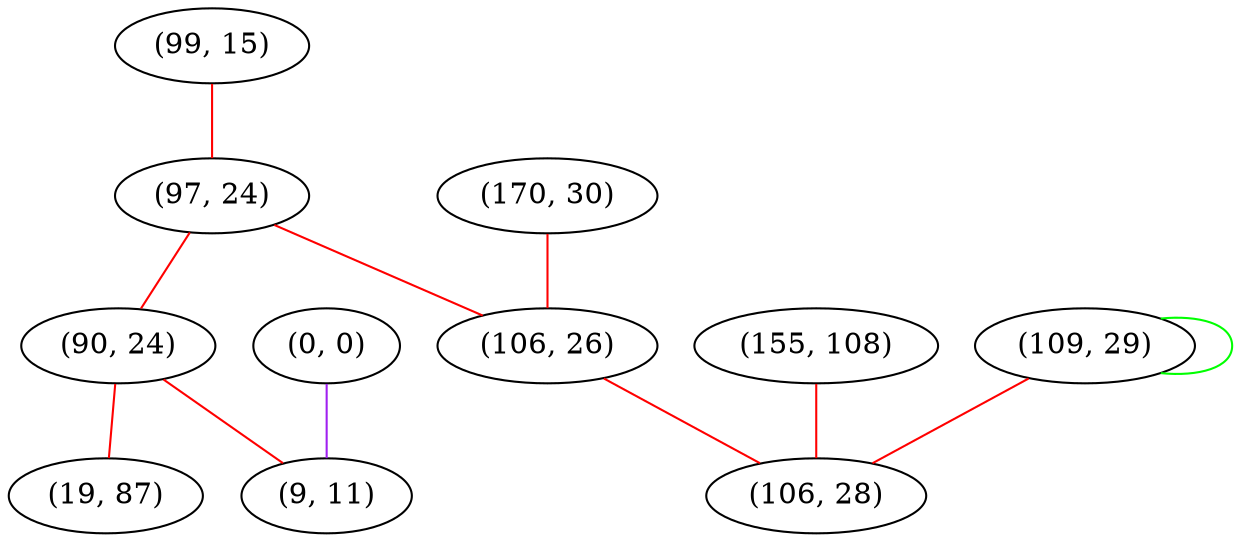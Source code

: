 graph "" {
"(99, 15)";
"(97, 24)";
"(170, 30)";
"(90, 24)";
"(155, 108)";
"(0, 0)";
"(9, 11)";
"(109, 29)";
"(106, 26)";
"(19, 87)";
"(106, 28)";
"(99, 15)" -- "(97, 24)"  [color=red, key=0, weight=1];
"(97, 24)" -- "(90, 24)"  [color=red, key=0, weight=1];
"(97, 24)" -- "(106, 26)"  [color=red, key=0, weight=1];
"(170, 30)" -- "(106, 26)"  [color=red, key=0, weight=1];
"(90, 24)" -- "(19, 87)"  [color=red, key=0, weight=1];
"(90, 24)" -- "(9, 11)"  [color=red, key=0, weight=1];
"(155, 108)" -- "(106, 28)"  [color=red, key=0, weight=1];
"(0, 0)" -- "(9, 11)"  [color=purple, key=0, weight=4];
"(109, 29)" -- "(106, 28)"  [color=red, key=0, weight=1];
"(109, 29)" -- "(109, 29)"  [color=green, key=0, weight=2];
"(106, 26)" -- "(106, 28)"  [color=red, key=0, weight=1];
}

